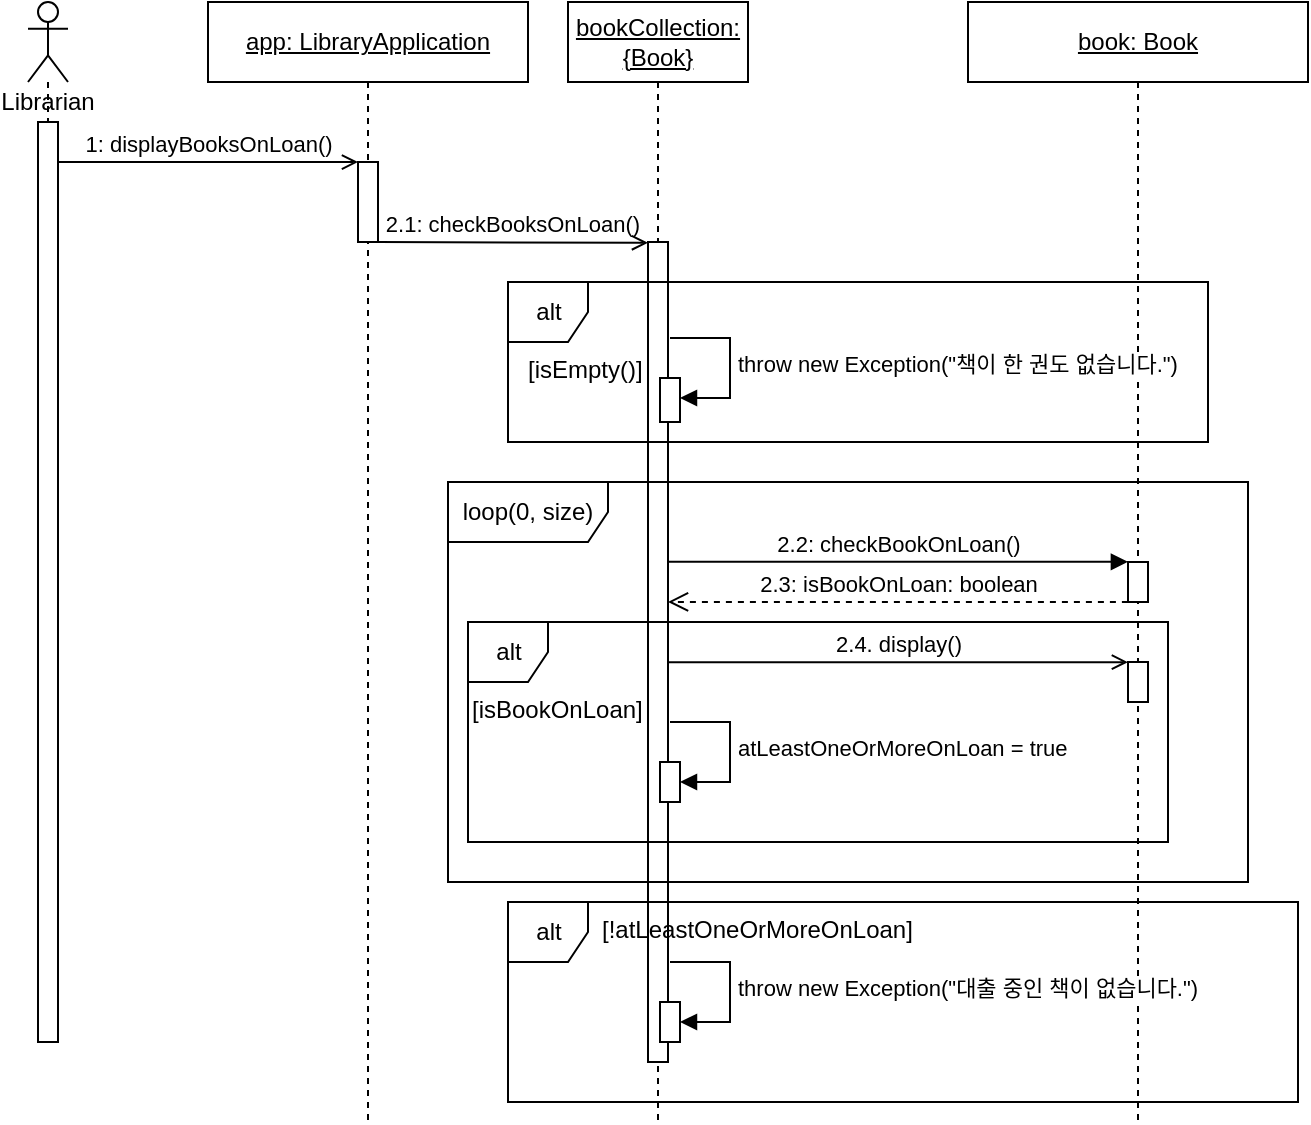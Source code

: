 <mxfile version="22.1.7" type="google">
  <diagram id="SbDjxOFhfJFgFubJpmIF" name="Page-1">
    <mxGraphModel grid="1" page="1" gridSize="10" guides="1" tooltips="1" connect="1" arrows="1" fold="1" pageScale="1" pageWidth="850" pageHeight="1100" math="0" shadow="0">
      <root>
        <mxCell id="0" />
        <mxCell id="1" parent="0" />
        <mxCell id="4" value="Librarian&lt;br&gt;" style="shape=umlLifeline;participant=umlActor;perimeter=lifelinePerimeter;whiteSpace=wrap;html=1;container=1;collapsible=0;recursiveResize=0;verticalAlign=top;spacingTop=36;outlineConnect=0;" vertex="1" parent="1">
          <mxGeometry x="30" y="40" width="20" height="520" as="geometry" />
        </mxCell>
        <mxCell id="57" style="edgeStyle=none;html=1;" edge="1" parent="4" source="5" target="4">
          <mxGeometry relative="1" as="geometry" />
        </mxCell>
        <mxCell id="5" value="" style="html=1;points=[];perimeter=orthogonalPerimeter;" vertex="1" parent="4">
          <mxGeometry x="5" y="60" width="10" height="460" as="geometry" />
        </mxCell>
        <mxCell id="8" value="&lt;u&gt;app: LibraryApplication&lt;/u&gt;" style="shape=umlLifeline;perimeter=lifelinePerimeter;whiteSpace=wrap;html=1;container=1;collapsible=0;recursiveResize=0;outlineConnect=0;" vertex="1" parent="1">
          <mxGeometry x="120" y="40" width="160" height="560" as="geometry" />
        </mxCell>
        <mxCell id="37" value="" style="html=1;points=[];perimeter=orthogonalPerimeter;" vertex="1" parent="8">
          <mxGeometry x="75" y="80" width="10" height="40" as="geometry" />
        </mxCell>
        <mxCell id="48" value="&lt;u style=&quot;&quot;&gt;book: Book&lt;/u&gt;" style="shape=umlLifeline;perimeter=lifelinePerimeter;whiteSpace=wrap;html=1;container=1;collapsible=0;recursiveResize=0;outlineConnect=0;" vertex="1" parent="1">
          <mxGeometry x="500" y="40" width="170" height="560" as="geometry" />
        </mxCell>
        <mxCell id="71" value="" style="html=1;points=[];perimeter=orthogonalPerimeter;" vertex="1" parent="48">
          <mxGeometry x="80" y="280" width="10" height="20" as="geometry" />
        </mxCell>
        <mxCell id="84" value="" style="html=1;points=[];perimeter=orthogonalPerimeter;" vertex="1" parent="48">
          <mxGeometry x="80" y="330" width="10" height="20" as="geometry" />
        </mxCell>
        <mxCell id="62" value="1: displayBooksOnLoan()" style="html=1;verticalAlign=bottom;labelBackgroundColor=none;endArrow=open;endFill=0;elbow=vertical;entryX=0.001;entryY=0.001;entryDx=0;entryDy=0;entryPerimeter=0;" edge="1" parent="1" source="5" target="37">
          <mxGeometry width="160" relative="1" as="geometry">
            <mxPoint x="80" y="290" as="sourcePoint" />
            <mxPoint x="240" y="290" as="targetPoint" />
          </mxGeometry>
        </mxCell>
        <mxCell id="73" value="2.2: checkBookOnLoan()" style="html=1;verticalAlign=bottom;endArrow=block;entryX=-0.005;entryY=-0.005;entryDx=0;entryDy=0;entryPerimeter=0;" edge="1" parent="1" source="65" target="71">
          <mxGeometry width="80" relative="1" as="geometry">
            <mxPoint x="380" y="370" as="sourcePoint" />
            <mxPoint x="460" y="370" as="targetPoint" />
          </mxGeometry>
        </mxCell>
        <mxCell id="74" value="2.3: isBookOnLoan: boolean" style="html=1;verticalAlign=bottom;endArrow=open;dashed=1;endSize=8;exitX=-0.005;exitY=0.997;exitDx=0;exitDy=0;exitPerimeter=0;" edge="1" parent="1" source="71" target="65">
          <mxGeometry relative="1" as="geometry">
            <mxPoint x="460" y="370" as="sourcePoint" />
            <mxPoint x="380" y="370" as="targetPoint" />
          </mxGeometry>
        </mxCell>
        <mxCell id="83" value="2.4. display()" style="html=1;verticalAlign=bottom;labelBackgroundColor=none;endArrow=open;endFill=0;entryX=-0.003;entryY=0.004;entryDx=0;entryDy=0;entryPerimeter=0;" edge="1" parent="1" source="65" target="84">
          <mxGeometry width="160" relative="1" as="geometry">
            <mxPoint x="360" y="410" as="sourcePoint" />
            <mxPoint x="520" y="410" as="targetPoint" />
            <Array as="points" />
          </mxGeometry>
        </mxCell>
        <mxCell id="11" value="&lt;u&gt;bookCollection: {Book}&lt;/u&gt;" style="shape=umlLifeline;perimeter=lifelinePerimeter;whiteSpace=wrap;html=1;container=1;collapsible=0;recursiveResize=0;outlineConnect=0;" vertex="1" parent="1">
          <mxGeometry x="300" y="40" width="90" height="560" as="geometry" />
        </mxCell>
        <mxCell id="65" value="" style="html=1;points=[];perimeter=orthogonalPerimeter;" vertex="1" parent="11">
          <mxGeometry x="40" y="120" width="10" height="410" as="geometry" />
        </mxCell>
        <mxCell id="Wpk_qVnPFXHuRKRv7eAj-84" value="" style="html=1;points=[[0,0,0,0,5],[0,1,0,0,-5],[1,0,0,0,5],[1,1,0,0,-5]];perimeter=orthogonalPerimeter;outlineConnect=0;targetShapes=umlLifeline;portConstraint=eastwest;newEdgeStyle={&quot;curved&quot;:0,&quot;rounded&quot;:0};" vertex="1" parent="11">
          <mxGeometry x="46" y="188" width="10" height="22" as="geometry" />
        </mxCell>
        <mxCell id="Wpk_qVnPFXHuRKRv7eAj-85" value="throw new Exception(&quot;책이 한 권도 없습니다.&quot;)" style="html=1;align=left;spacingLeft=2;endArrow=block;rounded=0;edgeStyle=orthogonalEdgeStyle;curved=0;rounded=0;" edge="1" parent="11" target="Wpk_qVnPFXHuRKRv7eAj-84">
          <mxGeometry relative="1" as="geometry">
            <mxPoint x="51" y="168" as="sourcePoint" />
            <Array as="points">
              <mxPoint x="81" y="198" />
            </Array>
          </mxGeometry>
        </mxCell>
        <mxCell id="Wpk_qVnPFXHuRKRv7eAj-86" value="" style="html=1;points=[[0,0,0,0,5],[0,1,0,0,-5],[1,0,0,0,5],[1,1,0,0,-5]];perimeter=orthogonalPerimeter;outlineConnect=0;targetShapes=umlLifeline;portConstraint=eastwest;newEdgeStyle={&quot;curved&quot;:0,&quot;rounded&quot;:0};" vertex="1" parent="11">
          <mxGeometry x="46" y="380" width="10" height="20" as="geometry" />
        </mxCell>
        <mxCell id="Wpk_qVnPFXHuRKRv7eAj-87" value="atLeastOneOrMoreOnLoan = true" style="html=1;align=left;spacingLeft=2;endArrow=block;rounded=0;edgeStyle=orthogonalEdgeStyle;curved=0;rounded=0;" edge="1" parent="11" target="Wpk_qVnPFXHuRKRv7eAj-86">
          <mxGeometry relative="1" as="geometry">
            <mxPoint x="51" y="360" as="sourcePoint" />
            <Array as="points">
              <mxPoint x="81" y="390" />
            </Array>
          </mxGeometry>
        </mxCell>
        <mxCell id="Wpk_qVnPFXHuRKRv7eAj-108" value="" style="html=1;points=[[0,0,0,0,5],[0,1,0,0,-5],[1,0,0,0,5],[1,1,0,0,-5]];perimeter=orthogonalPerimeter;outlineConnect=0;targetShapes=umlLifeline;portConstraint=eastwest;newEdgeStyle={&quot;curved&quot;:0,&quot;rounded&quot;:0};" vertex="1" parent="11">
          <mxGeometry x="46" y="500" width="10" height="20" as="geometry" />
        </mxCell>
        <mxCell id="Wpk_qVnPFXHuRKRv7eAj-109" value="throw new Exception(&quot;대출 중인 책이 없습니다.&quot;)" style="html=1;align=left;spacingLeft=2;endArrow=block;rounded=0;edgeStyle=orthogonalEdgeStyle;curved=0;rounded=0;" edge="1" parent="11" target="Wpk_qVnPFXHuRKRv7eAj-108">
          <mxGeometry relative="1" as="geometry">
            <mxPoint x="51" y="480" as="sourcePoint" />
            <Array as="points">
              <mxPoint x="81" y="510" />
            </Array>
          </mxGeometry>
        </mxCell>
        <mxCell id="66" value="2.1: checkBooksOnLoan()" style="html=1;verticalAlign=bottom;labelBackgroundColor=none;endArrow=open;endFill=0;elbow=vertical;entryX=0.001;entryY=0.001;entryDx=0;entryDy=0;entryPerimeter=0;" edge="1" parent="1" source="37" target="65">
          <mxGeometry width="160" relative="1" as="geometry">
            <mxPoint x="185" y="200.04" as="sourcePoint" />
            <mxPoint x="380" y="330" as="targetPoint" />
          </mxGeometry>
        </mxCell>
        <mxCell id="Wpk_qVnPFXHuRKRv7eAj-110" value="alt" style="shape=umlFrame;tabWidth=110;tabHeight=30;tabPosition=left;html=1;boundedLbl=1;labelInHeader=1;width=40;height=30;" vertex="1" parent="1">
          <mxGeometry x="270" y="490" width="395" height="100" as="geometry" />
        </mxCell>
        <mxCell id="Wpk_qVnPFXHuRKRv7eAj-111" value="[!atLeastOneOrMoreOnLoan]" style="text" vertex="1" parent="Wpk_qVnPFXHuRKRv7eAj-110">
          <mxGeometry width="100" height="20" relative="1" as="geometry">
            <mxPoint x="45" as="offset" />
          </mxGeometry>
        </mxCell>
        <mxCell id="Wpk_qVnPFXHuRKRv7eAj-99" value="alt" style="shape=umlFrame;tabWidth=110;tabHeight=30;tabPosition=left;html=1;boundedLbl=1;labelInHeader=1;width=40;height=30;" vertex="1" parent="1">
          <mxGeometry x="270" y="180" width="350" height="80" as="geometry" />
        </mxCell>
        <mxCell id="Wpk_qVnPFXHuRKRv7eAj-100" value="[isEmpty()]" style="text" vertex="1" parent="Wpk_qVnPFXHuRKRv7eAj-99">
          <mxGeometry width="100" height="20" relative="1" as="geometry">
            <mxPoint x="8" y="30" as="offset" />
          </mxGeometry>
        </mxCell>
        <mxCell id="Wpk_qVnPFXHuRKRv7eAj-106" value="alt" style="shape=umlFrame;tabWidth=110;tabHeight=30;tabPosition=left;html=1;boundedLbl=1;labelInHeader=1;width=40;height=30;" vertex="1" parent="1">
          <mxGeometry x="250" y="350" width="350" height="110" as="geometry" />
        </mxCell>
        <mxCell id="Wpk_qVnPFXHuRKRv7eAj-107" value="[isBookOnLoan]" style="text" vertex="1" parent="Wpk_qVnPFXHuRKRv7eAj-106">
          <mxGeometry width="100" height="20" relative="1" as="geometry">
            <mxPoint y="30" as="offset" />
          </mxGeometry>
        </mxCell>
        <mxCell id="Wpk_qVnPFXHuRKRv7eAj-105" value="loop(0, size)" style="shape=umlFrame;whiteSpace=wrap;html=1;width=80;height=30;" vertex="1" parent="1">
          <mxGeometry x="240" y="280" width="400" height="200" as="geometry" />
        </mxCell>
      </root>
    </mxGraphModel>
  </diagram>
</mxfile>
